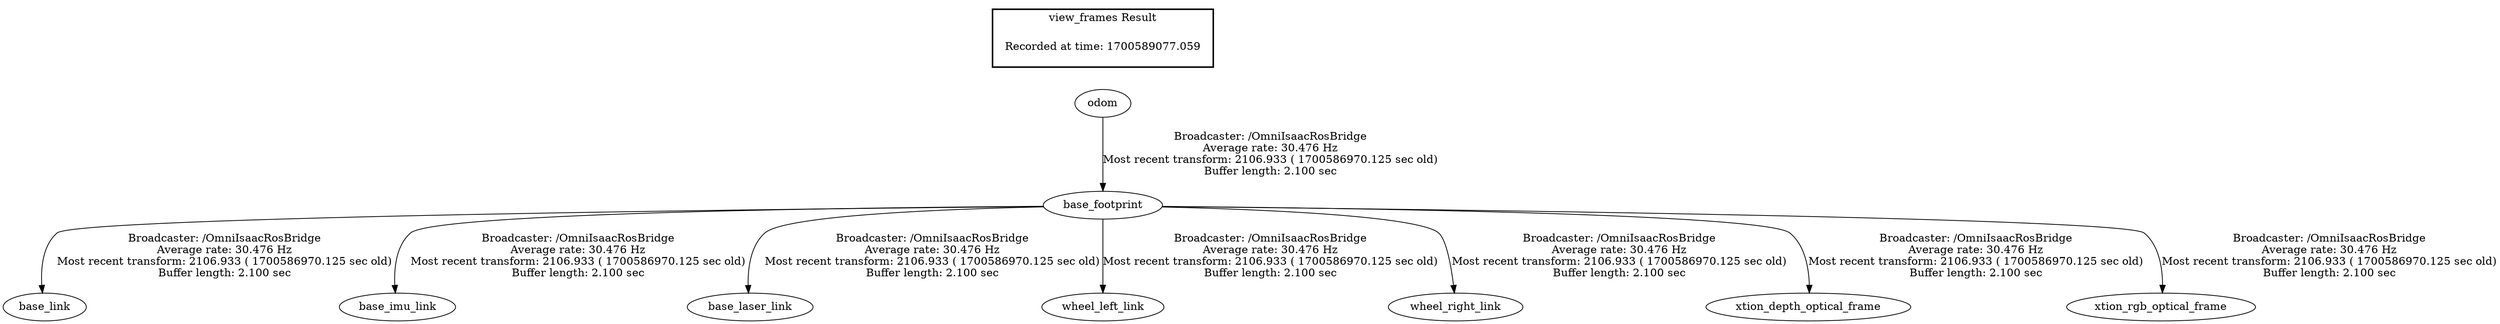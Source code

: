 digraph G {
"base_footprint" -> "base_link"[label="Broadcaster: /OmniIsaacRosBridge\nAverage rate: 30.476 Hz\nMost recent transform: 2106.933 ( 1700586970.125 sec old)\nBuffer length: 2.100 sec\n"];
"odom" -> "base_footprint"[label="Broadcaster: /OmniIsaacRosBridge\nAverage rate: 30.476 Hz\nMost recent transform: 2106.933 ( 1700586970.125 sec old)\nBuffer length: 2.100 sec\n"];
"base_footprint" -> "base_imu_link"[label="Broadcaster: /OmniIsaacRosBridge\nAverage rate: 30.476 Hz\nMost recent transform: 2106.933 ( 1700586970.125 sec old)\nBuffer length: 2.100 sec\n"];
"base_footprint" -> "base_laser_link"[label="Broadcaster: /OmniIsaacRosBridge\nAverage rate: 30.476 Hz\nMost recent transform: 2106.933 ( 1700586970.125 sec old)\nBuffer length: 2.100 sec\n"];
"base_footprint" -> "wheel_left_link"[label="Broadcaster: /OmniIsaacRosBridge\nAverage rate: 30.476 Hz\nMost recent transform: 2106.933 ( 1700586970.125 sec old)\nBuffer length: 2.100 sec\n"];
"base_footprint" -> "wheel_right_link"[label="Broadcaster: /OmniIsaacRosBridge\nAverage rate: 30.476 Hz\nMost recent transform: 2106.933 ( 1700586970.125 sec old)\nBuffer length: 2.100 sec\n"];
"base_footprint" -> "xtion_depth_optical_frame"[label="Broadcaster: /OmniIsaacRosBridge\nAverage rate: 30.476 Hz\nMost recent transform: 2106.933 ( 1700586970.125 sec old)\nBuffer length: 2.100 sec\n"];
"base_footprint" -> "xtion_rgb_optical_frame"[label="Broadcaster: /OmniIsaacRosBridge\nAverage rate: 30.476 Hz\nMost recent transform: 2106.933 ( 1700586970.125 sec old)\nBuffer length: 2.100 sec\n"];
edge [style=invis];
 subgraph cluster_legend { style=bold; color=black; label ="view_frames Result";
"Recorded at time: 1700589077.059"[ shape=plaintext ] ;
 }->"odom";
}